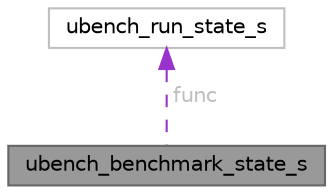 digraph "ubench_benchmark_state_s"
{
 // LATEX_PDF_SIZE
  bgcolor="transparent";
  edge [fontname=Helvetica,fontsize=10,labelfontname=Helvetica,labelfontsize=10];
  node [fontname=Helvetica,fontsize=10,shape=box,height=0.2,width=0.4];
  Node1 [id="Node000001",label="ubench_benchmark_state_s",height=0.2,width=0.4,color="gray40", fillcolor="grey60", style="filled", fontcolor="black",tooltip=" "];
  Node2 -> Node1 [id="edge1_Node000001_Node000002",dir="back",color="darkorchid3",style="dashed",tooltip=" ",label=" func",fontcolor="grey" ];
  Node2 [id="Node000002",label="ubench_run_state_s",height=0.2,width=0.4,color="grey75", fillcolor="white", style="filled",URL="$structubench__run__state__s.html",tooltip=" "];
}
